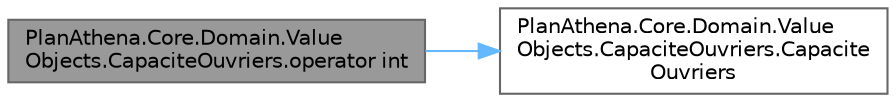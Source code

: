 digraph "PlanAthena.Core.Domain.ValueObjects.CapaciteOuvriers.operator int"
{
 // LATEX_PDF_SIZE
  bgcolor="transparent";
  edge [fontname=Helvetica,fontsize=10,labelfontname=Helvetica,labelfontsize=10];
  node [fontname=Helvetica,fontsize=10,shape=box,height=0.2,width=0.4];
  rankdir="LR";
  Node1 [id="Node000001",label="PlanAthena.Core.Domain.Value\lObjects.CapaciteOuvriers.operator int",height=0.2,width=0.4,color="gray40", fillcolor="grey60", style="filled", fontcolor="black",tooltip=" "];
  Node1 -> Node2 [id="edge1_Node000001_Node000002",color="steelblue1",style="solid",tooltip=" "];
  Node2 [id="Node000002",label="PlanAthena.Core.Domain.Value\lObjects.CapaciteOuvriers.Capacite\lOuvriers",height=0.2,width=0.4,color="grey40", fillcolor="white", style="filled",URL="$struct_plan_athena_1_1_core_1_1_domain_1_1_value_objects_1_1_capacite_ouvriers.html#ace23a797d426658012b9e6e3ab33ff5a",tooltip=" "];
}
